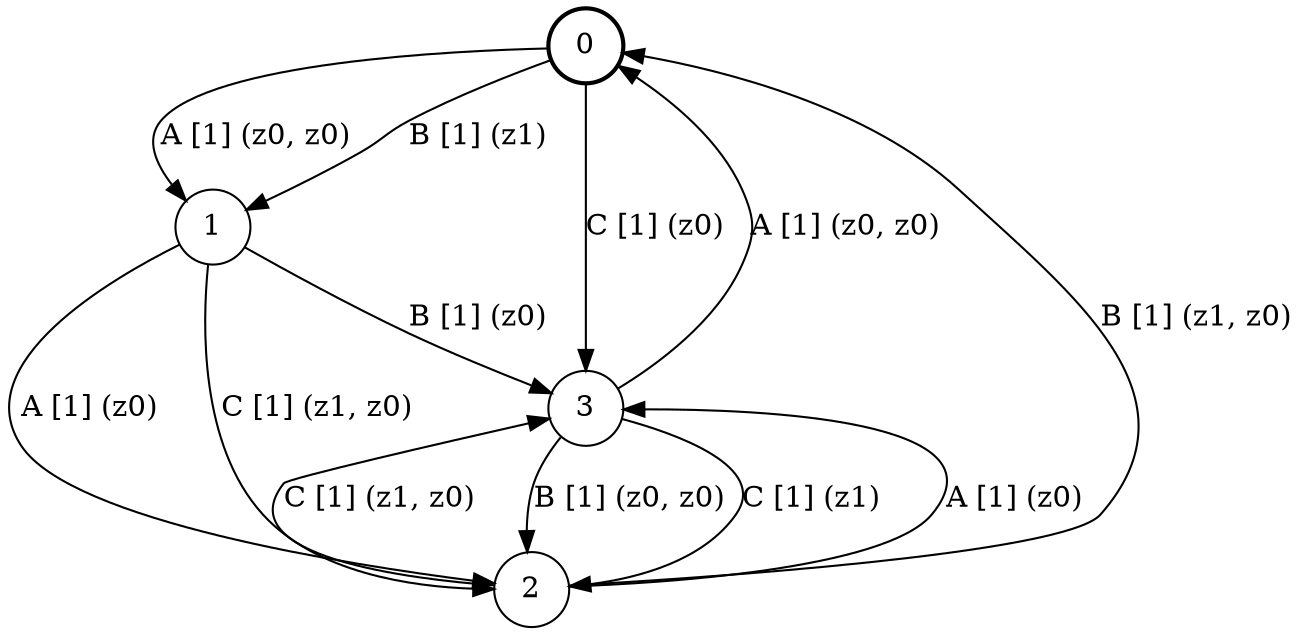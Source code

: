 # generated file, don't try to modify
# command: dot -Tpng <filename> > tree.png
digraph Automaton {
    node [shape = circle];
    0 [style = "bold"];
    0 -> 1 [label = "A [1] (z0, z0) "];
    0 -> 1 [label = "B [1] (z1) "];
    0 -> 3 [label = "C [1] (z0) "];
    1 -> 2 [label = "A [1] (z0) "];
    1 -> 3 [label = "B [1] (z0) "];
    1 -> 2 [label = "C [1] (z1, z0) "];
    2 -> 3 [label = "A [1] (z0) "];
    2 -> 0 [label = "B [1] (z1, z0) "];
    2 -> 3 [label = "C [1] (z1, z0) "];
    3 -> 0 [label = "A [1] (z0, z0) "];
    3 -> 2 [label = "B [1] (z0, z0) "];
    3 -> 2 [label = "C [1] (z1) "];
}
